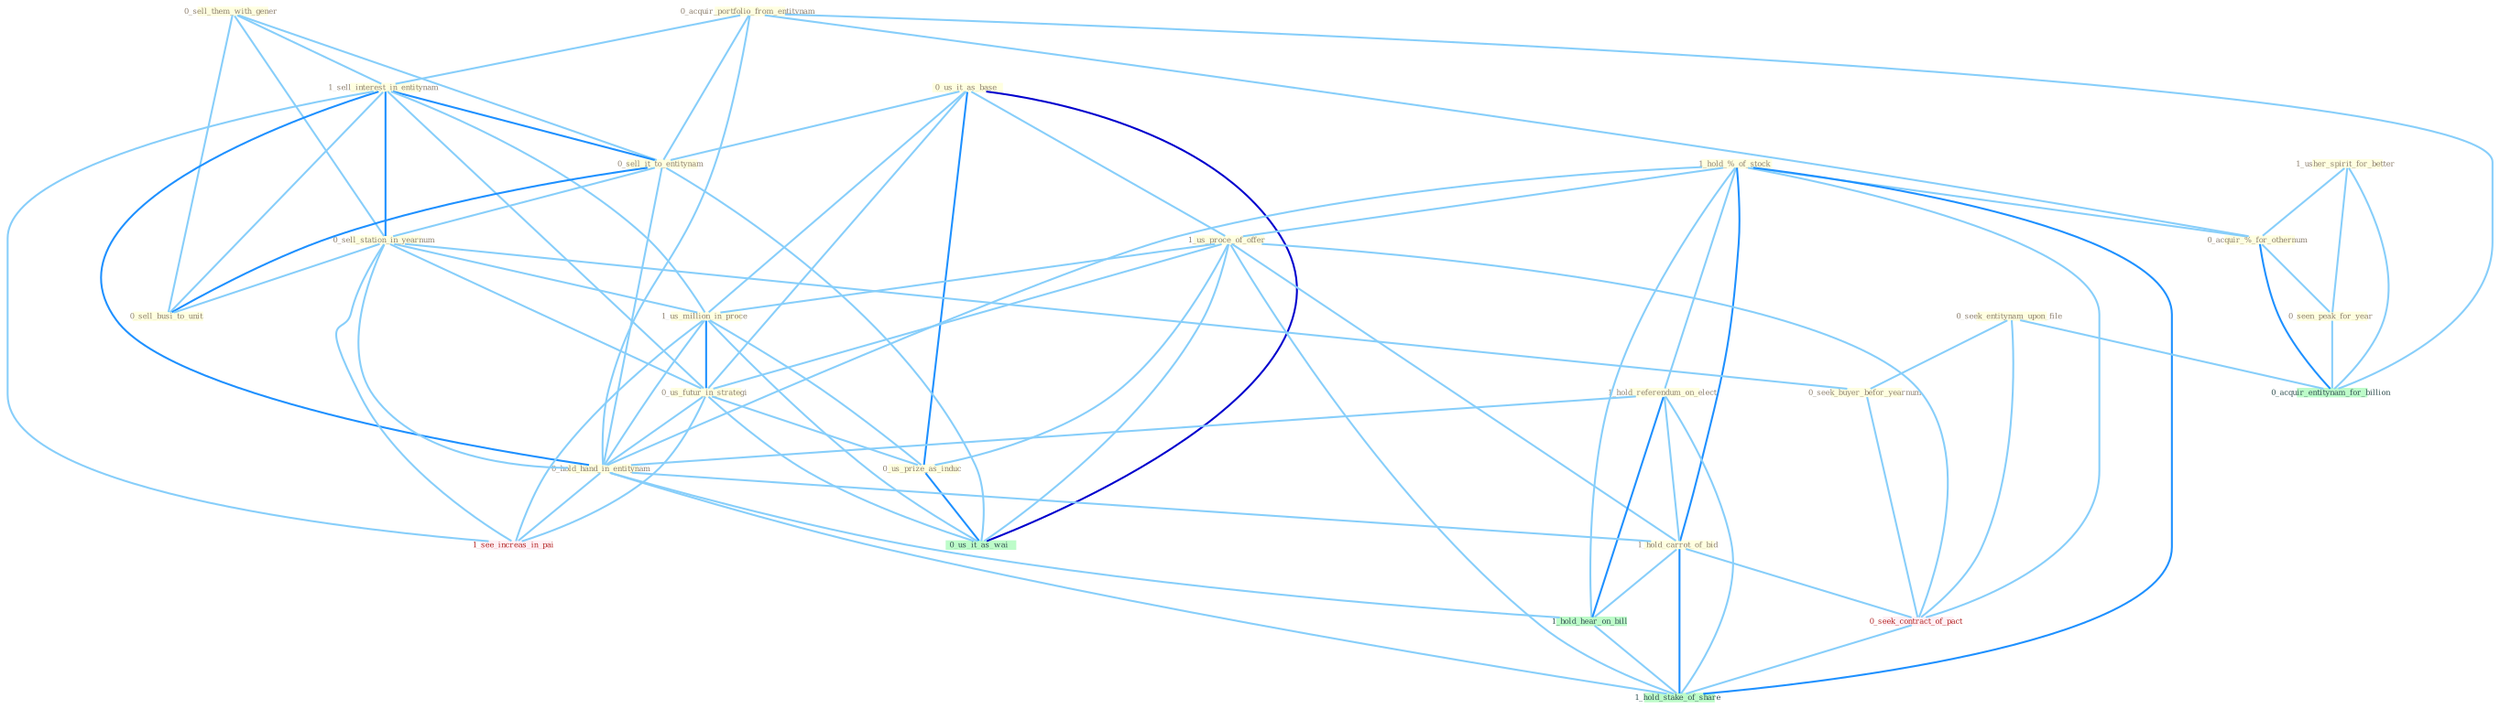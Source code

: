 Graph G{ 
    node
    [shape=polygon,style=filled,width=.5,height=.06,color="#BDFCC9",fixedsize=true,fontsize=4,
    fontcolor="#2f4f4f"];
    {node
    [color="#ffffe0", fontcolor="#8b7d6b"] "0_acquir_portfolio_from_entitynam " "1_usher_spirit_for_better " "0_sell_them_with_gener " "0_us_it_as_base " "1_sell_interest_in_entitynam " "0_sell_it_to_entitynam " "1_hold_%_of_stock " "0_sell_station_in_yearnum " "1_us_proce_of_offer " "0_sell_busi_to_unit " "0_seek_entitynam_upon_file " "1_us_million_in_proce " "0_us_futur_in_strategi " "0_acquir_%_for_othernum " "1_hold_referendum_on_elect " "0_us_prize_as_induc " "0_seen_peak_for_year " "0_seek_buyer_befor_yearnum " "0_hold_hand_in_entitynam " "1_hold_carrot_of_bid "}
{node [color="#fff0f5", fontcolor="#b22222"] "0_seek_contract_of_pact " "1_see_increas_in_pai "}
edge [color="#B0E2FF"];

	"0_acquir_portfolio_from_entitynam " -- "1_sell_interest_in_entitynam " [w="1", color="#87cefa" ];
	"0_acquir_portfolio_from_entitynam " -- "0_sell_it_to_entitynam " [w="1", color="#87cefa" ];
	"0_acquir_portfolio_from_entitynam " -- "0_acquir_%_for_othernum " [w="1", color="#87cefa" ];
	"0_acquir_portfolio_from_entitynam " -- "0_hold_hand_in_entitynam " [w="1", color="#87cefa" ];
	"0_acquir_portfolio_from_entitynam " -- "0_acquir_entitynam_for_billion " [w="1", color="#87cefa" ];
	"1_usher_spirit_for_better " -- "0_acquir_%_for_othernum " [w="1", color="#87cefa" ];
	"1_usher_spirit_for_better " -- "0_seen_peak_for_year " [w="1", color="#87cefa" ];
	"1_usher_spirit_for_better " -- "0_acquir_entitynam_for_billion " [w="1", color="#87cefa" ];
	"0_sell_them_with_gener " -- "1_sell_interest_in_entitynam " [w="1", color="#87cefa" ];
	"0_sell_them_with_gener " -- "0_sell_it_to_entitynam " [w="1", color="#87cefa" ];
	"0_sell_them_with_gener " -- "0_sell_station_in_yearnum " [w="1", color="#87cefa" ];
	"0_sell_them_with_gener " -- "0_sell_busi_to_unit " [w="1", color="#87cefa" ];
	"0_us_it_as_base " -- "0_sell_it_to_entitynam " [w="1", color="#87cefa" ];
	"0_us_it_as_base " -- "1_us_proce_of_offer " [w="1", color="#87cefa" ];
	"0_us_it_as_base " -- "1_us_million_in_proce " [w="1", color="#87cefa" ];
	"0_us_it_as_base " -- "0_us_futur_in_strategi " [w="1", color="#87cefa" ];
	"0_us_it_as_base " -- "0_us_prize_as_induc " [w="2", color="#1e90ff" , len=0.8];
	"0_us_it_as_base " -- "0_us_it_as_wai " [w="3", color="#0000cd" , len=0.6];
	"1_sell_interest_in_entitynam " -- "0_sell_it_to_entitynam " [w="2", color="#1e90ff" , len=0.8];
	"1_sell_interest_in_entitynam " -- "0_sell_station_in_yearnum " [w="2", color="#1e90ff" , len=0.8];
	"1_sell_interest_in_entitynam " -- "0_sell_busi_to_unit " [w="1", color="#87cefa" ];
	"1_sell_interest_in_entitynam " -- "1_us_million_in_proce " [w="1", color="#87cefa" ];
	"1_sell_interest_in_entitynam " -- "0_us_futur_in_strategi " [w="1", color="#87cefa" ];
	"1_sell_interest_in_entitynam " -- "0_hold_hand_in_entitynam " [w="2", color="#1e90ff" , len=0.8];
	"1_sell_interest_in_entitynam " -- "1_see_increas_in_pai " [w="1", color="#87cefa" ];
	"0_sell_it_to_entitynam " -- "0_sell_station_in_yearnum " [w="1", color="#87cefa" ];
	"0_sell_it_to_entitynam " -- "0_sell_busi_to_unit " [w="2", color="#1e90ff" , len=0.8];
	"0_sell_it_to_entitynam " -- "0_hold_hand_in_entitynam " [w="1", color="#87cefa" ];
	"0_sell_it_to_entitynam " -- "0_us_it_as_wai " [w="1", color="#87cefa" ];
	"1_hold_%_of_stock " -- "1_us_proce_of_offer " [w="1", color="#87cefa" ];
	"1_hold_%_of_stock " -- "0_acquir_%_for_othernum " [w="1", color="#87cefa" ];
	"1_hold_%_of_stock " -- "1_hold_referendum_on_elect " [w="1", color="#87cefa" ];
	"1_hold_%_of_stock " -- "0_hold_hand_in_entitynam " [w="1", color="#87cefa" ];
	"1_hold_%_of_stock " -- "1_hold_carrot_of_bid " [w="2", color="#1e90ff" , len=0.8];
	"1_hold_%_of_stock " -- "0_seek_contract_of_pact " [w="1", color="#87cefa" ];
	"1_hold_%_of_stock " -- "1_hold_hear_on_bill " [w="1", color="#87cefa" ];
	"1_hold_%_of_stock " -- "1_hold_stake_of_share " [w="2", color="#1e90ff" , len=0.8];
	"0_sell_station_in_yearnum " -- "0_sell_busi_to_unit " [w="1", color="#87cefa" ];
	"0_sell_station_in_yearnum " -- "1_us_million_in_proce " [w="1", color="#87cefa" ];
	"0_sell_station_in_yearnum " -- "0_us_futur_in_strategi " [w="1", color="#87cefa" ];
	"0_sell_station_in_yearnum " -- "0_seek_buyer_befor_yearnum " [w="1", color="#87cefa" ];
	"0_sell_station_in_yearnum " -- "0_hold_hand_in_entitynam " [w="1", color="#87cefa" ];
	"0_sell_station_in_yearnum " -- "1_see_increas_in_pai " [w="1", color="#87cefa" ];
	"1_us_proce_of_offer " -- "1_us_million_in_proce " [w="1", color="#87cefa" ];
	"1_us_proce_of_offer " -- "0_us_futur_in_strategi " [w="1", color="#87cefa" ];
	"1_us_proce_of_offer " -- "0_us_prize_as_induc " [w="1", color="#87cefa" ];
	"1_us_proce_of_offer " -- "1_hold_carrot_of_bid " [w="1", color="#87cefa" ];
	"1_us_proce_of_offer " -- "0_seek_contract_of_pact " [w="1", color="#87cefa" ];
	"1_us_proce_of_offer " -- "0_us_it_as_wai " [w="1", color="#87cefa" ];
	"1_us_proce_of_offer " -- "1_hold_stake_of_share " [w="1", color="#87cefa" ];
	"0_seek_entitynam_upon_file " -- "0_seek_buyer_befor_yearnum " [w="1", color="#87cefa" ];
	"0_seek_entitynam_upon_file " -- "0_seek_contract_of_pact " [w="1", color="#87cefa" ];
	"0_seek_entitynam_upon_file " -- "0_acquir_entitynam_for_billion " [w="1", color="#87cefa" ];
	"1_us_million_in_proce " -- "0_us_futur_in_strategi " [w="2", color="#1e90ff" , len=0.8];
	"1_us_million_in_proce " -- "0_us_prize_as_induc " [w="1", color="#87cefa" ];
	"1_us_million_in_proce " -- "0_hold_hand_in_entitynam " [w="1", color="#87cefa" ];
	"1_us_million_in_proce " -- "0_us_it_as_wai " [w="1", color="#87cefa" ];
	"1_us_million_in_proce " -- "1_see_increas_in_pai " [w="1", color="#87cefa" ];
	"0_us_futur_in_strategi " -- "0_us_prize_as_induc " [w="1", color="#87cefa" ];
	"0_us_futur_in_strategi " -- "0_hold_hand_in_entitynam " [w="1", color="#87cefa" ];
	"0_us_futur_in_strategi " -- "0_us_it_as_wai " [w="1", color="#87cefa" ];
	"0_us_futur_in_strategi " -- "1_see_increas_in_pai " [w="1", color="#87cefa" ];
	"0_acquir_%_for_othernum " -- "0_seen_peak_for_year " [w="1", color="#87cefa" ];
	"0_acquir_%_for_othernum " -- "0_acquir_entitynam_for_billion " [w="2", color="#1e90ff" , len=0.8];
	"1_hold_referendum_on_elect " -- "0_hold_hand_in_entitynam " [w="1", color="#87cefa" ];
	"1_hold_referendum_on_elect " -- "1_hold_carrot_of_bid " [w="1", color="#87cefa" ];
	"1_hold_referendum_on_elect " -- "1_hold_hear_on_bill " [w="2", color="#1e90ff" , len=0.8];
	"1_hold_referendum_on_elect " -- "1_hold_stake_of_share " [w="1", color="#87cefa" ];
	"0_us_prize_as_induc " -- "0_us_it_as_wai " [w="2", color="#1e90ff" , len=0.8];
	"0_seen_peak_for_year " -- "0_acquir_entitynam_for_billion " [w="1", color="#87cefa" ];
	"0_seek_buyer_befor_yearnum " -- "0_seek_contract_of_pact " [w="1", color="#87cefa" ];
	"0_hold_hand_in_entitynam " -- "1_hold_carrot_of_bid " [w="1", color="#87cefa" ];
	"0_hold_hand_in_entitynam " -- "1_see_increas_in_pai " [w="1", color="#87cefa" ];
	"0_hold_hand_in_entitynam " -- "1_hold_hear_on_bill " [w="1", color="#87cefa" ];
	"0_hold_hand_in_entitynam " -- "1_hold_stake_of_share " [w="1", color="#87cefa" ];
	"1_hold_carrot_of_bid " -- "0_seek_contract_of_pact " [w="1", color="#87cefa" ];
	"1_hold_carrot_of_bid " -- "1_hold_hear_on_bill " [w="1", color="#87cefa" ];
	"1_hold_carrot_of_bid " -- "1_hold_stake_of_share " [w="2", color="#1e90ff" , len=0.8];
	"0_seek_contract_of_pact " -- "1_hold_stake_of_share " [w="1", color="#87cefa" ];
	"1_hold_hear_on_bill " -- "1_hold_stake_of_share " [w="1", color="#87cefa" ];
}
